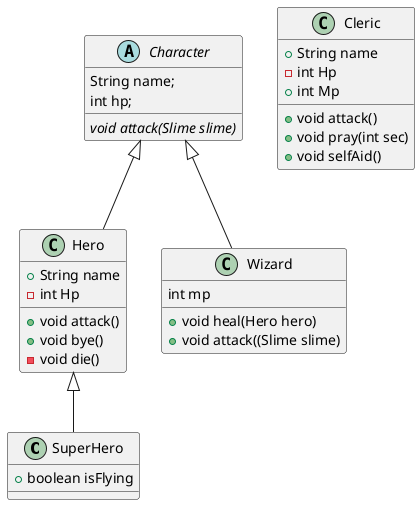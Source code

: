@startuml
'https://plantuml.com/class-diagram

class SuperHero extends Hero {
    +boolean isFlying
}

abstract class Character
{
    String name;
    int hp;

    {abstract} void attack(Slime slime)
}

class Hero extends Character
{
    +String name
    -int Hp

    +void attack()
    +void bye()
    -void die()
}

class Wizard extends Character
{
    int mp
    + void heal(Hero hero)
    + void attack((Slime slime)
}

class Cleric
{
        +String name
        -int Hp
        +int Mp

        +void attack()
        +void pray(int sec)
        +void selfAid()
}

@enduml